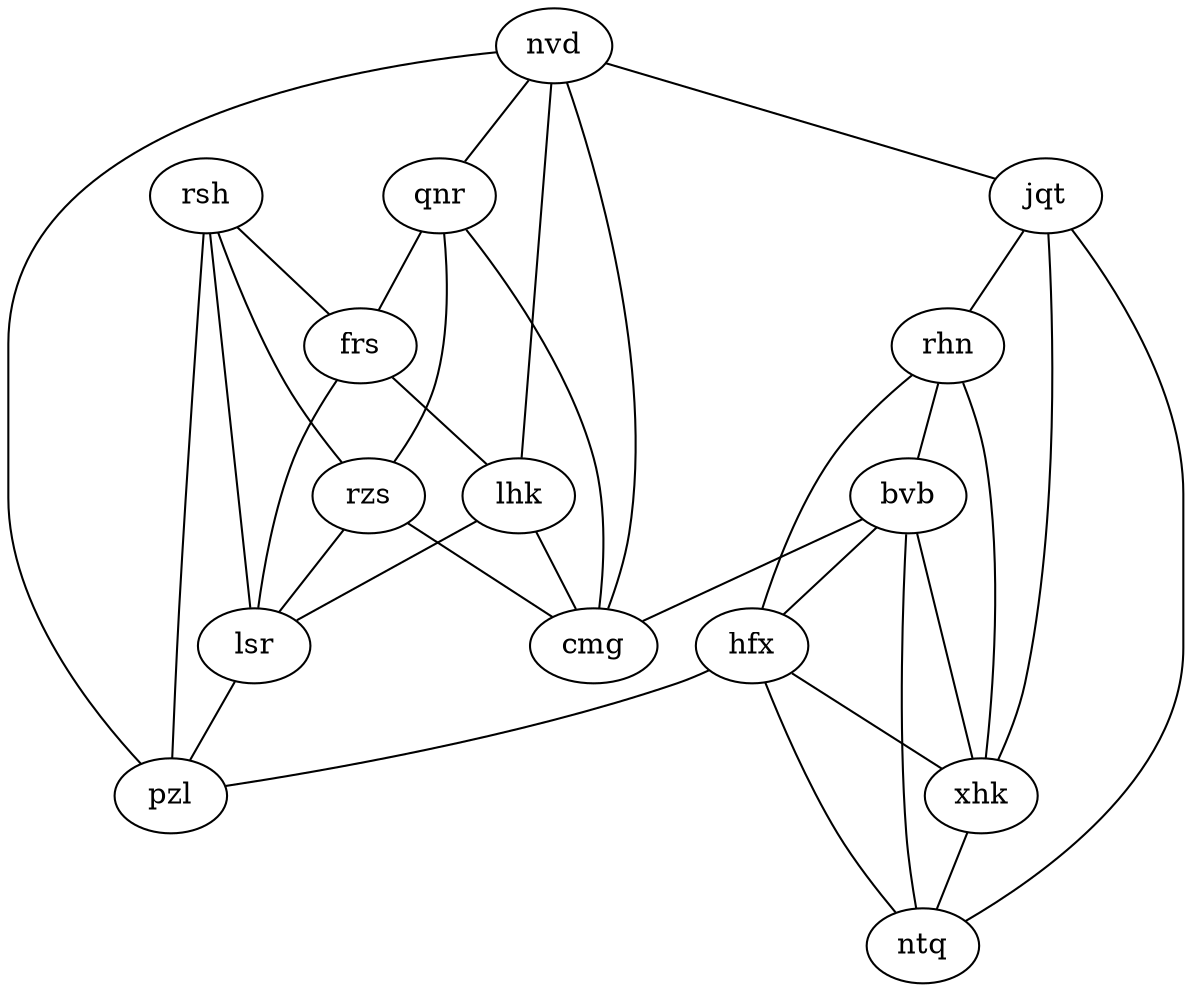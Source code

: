 graph cool_name {
rsh -- lsr
rsh -- pzl
rsh -- frs
rsh -- rzs
nvd -- jqt
nvd -- qnr
nvd -- lhk
nvd -- cmg
nvd -- pzl
qnr -- rzs
qnr -- frs
qnr -- cmg
jqt -- rhn
jqt -- xhk
jqt -- ntq
frs -- lsr
frs -- lhk
rhn -- bvb
rhn -- hfx
rhn -- xhk
lhk -- cmg
lhk -- lsr
bvb -- cmg
bvb -- xhk
bvb -- hfx
bvb -- ntq
hfx -- xhk
hfx -- ntq
hfx -- pzl
rzs -- cmg
rzs -- lsr
lsr -- pzl
xhk -- ntq
}
